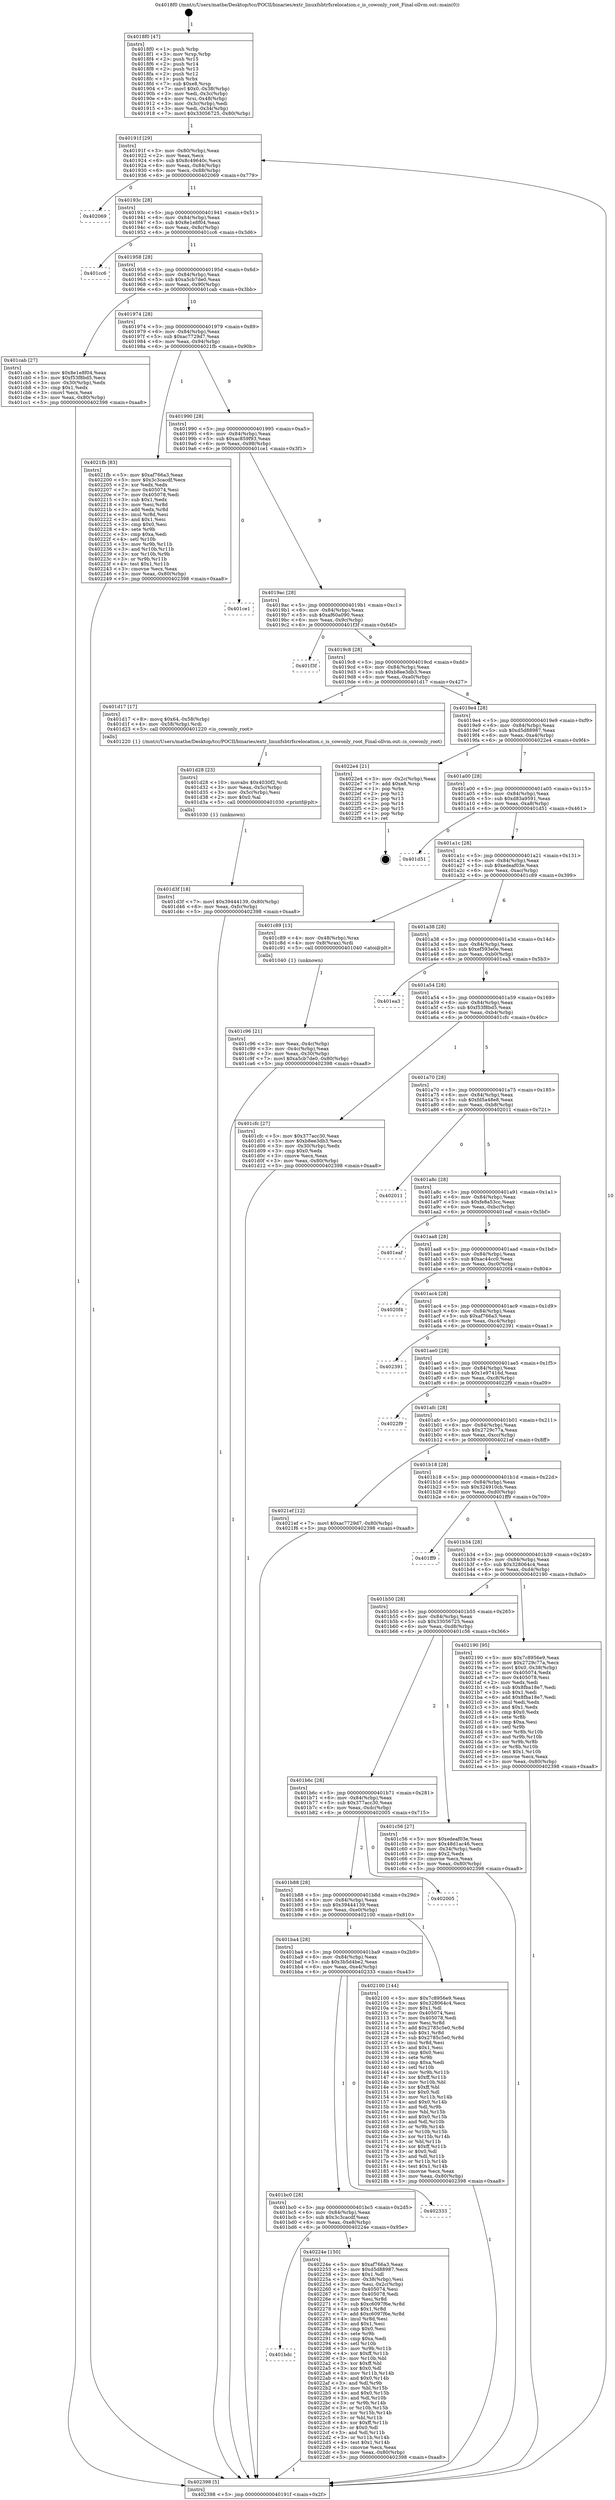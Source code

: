 digraph "0x4018f0" {
  label = "0x4018f0 (/mnt/c/Users/mathe/Desktop/tcc/POCII/binaries/extr_linuxfsbtrfsrelocation.c_is_cowonly_root_Final-ollvm.out::main(0))"
  labelloc = "t"
  node[shape=record]

  Entry [label="",width=0.3,height=0.3,shape=circle,fillcolor=black,style=filled]
  "0x40191f" [label="{
     0x40191f [29]\l
     | [instrs]\l
     &nbsp;&nbsp;0x40191f \<+3\>: mov -0x80(%rbp),%eax\l
     &nbsp;&nbsp;0x401922 \<+2\>: mov %eax,%ecx\l
     &nbsp;&nbsp;0x401924 \<+6\>: sub $0x8c49640c,%ecx\l
     &nbsp;&nbsp;0x40192a \<+6\>: mov %eax,-0x84(%rbp)\l
     &nbsp;&nbsp;0x401930 \<+6\>: mov %ecx,-0x88(%rbp)\l
     &nbsp;&nbsp;0x401936 \<+6\>: je 0000000000402069 \<main+0x779\>\l
  }"]
  "0x402069" [label="{
     0x402069\l
  }", style=dashed]
  "0x40193c" [label="{
     0x40193c [28]\l
     | [instrs]\l
     &nbsp;&nbsp;0x40193c \<+5\>: jmp 0000000000401941 \<main+0x51\>\l
     &nbsp;&nbsp;0x401941 \<+6\>: mov -0x84(%rbp),%eax\l
     &nbsp;&nbsp;0x401947 \<+5\>: sub $0x8e1e8f04,%eax\l
     &nbsp;&nbsp;0x40194c \<+6\>: mov %eax,-0x8c(%rbp)\l
     &nbsp;&nbsp;0x401952 \<+6\>: je 0000000000401cc6 \<main+0x3d6\>\l
  }"]
  Exit [label="",width=0.3,height=0.3,shape=circle,fillcolor=black,style=filled,peripheries=2]
  "0x401cc6" [label="{
     0x401cc6\l
  }", style=dashed]
  "0x401958" [label="{
     0x401958 [28]\l
     | [instrs]\l
     &nbsp;&nbsp;0x401958 \<+5\>: jmp 000000000040195d \<main+0x6d\>\l
     &nbsp;&nbsp;0x40195d \<+6\>: mov -0x84(%rbp),%eax\l
     &nbsp;&nbsp;0x401963 \<+5\>: sub $0xa5cb7de0,%eax\l
     &nbsp;&nbsp;0x401968 \<+6\>: mov %eax,-0x90(%rbp)\l
     &nbsp;&nbsp;0x40196e \<+6\>: je 0000000000401cab \<main+0x3bb\>\l
  }"]
  "0x401bdc" [label="{
     0x401bdc\l
  }", style=dashed]
  "0x401cab" [label="{
     0x401cab [27]\l
     | [instrs]\l
     &nbsp;&nbsp;0x401cab \<+5\>: mov $0x8e1e8f04,%eax\l
     &nbsp;&nbsp;0x401cb0 \<+5\>: mov $0xf53f8bd5,%ecx\l
     &nbsp;&nbsp;0x401cb5 \<+3\>: mov -0x30(%rbp),%edx\l
     &nbsp;&nbsp;0x401cb8 \<+3\>: cmp $0x1,%edx\l
     &nbsp;&nbsp;0x401cbb \<+3\>: cmovl %ecx,%eax\l
     &nbsp;&nbsp;0x401cbe \<+3\>: mov %eax,-0x80(%rbp)\l
     &nbsp;&nbsp;0x401cc1 \<+5\>: jmp 0000000000402398 \<main+0xaa8\>\l
  }"]
  "0x401974" [label="{
     0x401974 [28]\l
     | [instrs]\l
     &nbsp;&nbsp;0x401974 \<+5\>: jmp 0000000000401979 \<main+0x89\>\l
     &nbsp;&nbsp;0x401979 \<+6\>: mov -0x84(%rbp),%eax\l
     &nbsp;&nbsp;0x40197f \<+5\>: sub $0xac7729d7,%eax\l
     &nbsp;&nbsp;0x401984 \<+6\>: mov %eax,-0x94(%rbp)\l
     &nbsp;&nbsp;0x40198a \<+6\>: je 00000000004021fb \<main+0x90b\>\l
  }"]
  "0x40224e" [label="{
     0x40224e [150]\l
     | [instrs]\l
     &nbsp;&nbsp;0x40224e \<+5\>: mov $0xaf766a3,%eax\l
     &nbsp;&nbsp;0x402253 \<+5\>: mov $0xd5d88987,%ecx\l
     &nbsp;&nbsp;0x402258 \<+2\>: mov $0x1,%dl\l
     &nbsp;&nbsp;0x40225a \<+3\>: mov -0x38(%rbp),%esi\l
     &nbsp;&nbsp;0x40225d \<+3\>: mov %esi,-0x2c(%rbp)\l
     &nbsp;&nbsp;0x402260 \<+7\>: mov 0x405074,%esi\l
     &nbsp;&nbsp;0x402267 \<+7\>: mov 0x405078,%edi\l
     &nbsp;&nbsp;0x40226e \<+3\>: mov %esi,%r8d\l
     &nbsp;&nbsp;0x402271 \<+7\>: sub $0xc6097f6e,%r8d\l
     &nbsp;&nbsp;0x402278 \<+4\>: sub $0x1,%r8d\l
     &nbsp;&nbsp;0x40227c \<+7\>: add $0xc6097f6e,%r8d\l
     &nbsp;&nbsp;0x402283 \<+4\>: imul %r8d,%esi\l
     &nbsp;&nbsp;0x402287 \<+3\>: and $0x1,%esi\l
     &nbsp;&nbsp;0x40228a \<+3\>: cmp $0x0,%esi\l
     &nbsp;&nbsp;0x40228d \<+4\>: sete %r9b\l
     &nbsp;&nbsp;0x402291 \<+3\>: cmp $0xa,%edi\l
     &nbsp;&nbsp;0x402294 \<+4\>: setl %r10b\l
     &nbsp;&nbsp;0x402298 \<+3\>: mov %r9b,%r11b\l
     &nbsp;&nbsp;0x40229b \<+4\>: xor $0xff,%r11b\l
     &nbsp;&nbsp;0x40229f \<+3\>: mov %r10b,%bl\l
     &nbsp;&nbsp;0x4022a2 \<+3\>: xor $0xff,%bl\l
     &nbsp;&nbsp;0x4022a5 \<+3\>: xor $0x0,%dl\l
     &nbsp;&nbsp;0x4022a8 \<+3\>: mov %r11b,%r14b\l
     &nbsp;&nbsp;0x4022ab \<+4\>: and $0x0,%r14b\l
     &nbsp;&nbsp;0x4022af \<+3\>: and %dl,%r9b\l
     &nbsp;&nbsp;0x4022b2 \<+3\>: mov %bl,%r15b\l
     &nbsp;&nbsp;0x4022b5 \<+4\>: and $0x0,%r15b\l
     &nbsp;&nbsp;0x4022b9 \<+3\>: and %dl,%r10b\l
     &nbsp;&nbsp;0x4022bc \<+3\>: or %r9b,%r14b\l
     &nbsp;&nbsp;0x4022bf \<+3\>: or %r10b,%r15b\l
     &nbsp;&nbsp;0x4022c2 \<+3\>: xor %r15b,%r14b\l
     &nbsp;&nbsp;0x4022c5 \<+3\>: or %bl,%r11b\l
     &nbsp;&nbsp;0x4022c8 \<+4\>: xor $0xff,%r11b\l
     &nbsp;&nbsp;0x4022cc \<+3\>: or $0x0,%dl\l
     &nbsp;&nbsp;0x4022cf \<+3\>: and %dl,%r11b\l
     &nbsp;&nbsp;0x4022d2 \<+3\>: or %r11b,%r14b\l
     &nbsp;&nbsp;0x4022d5 \<+4\>: test $0x1,%r14b\l
     &nbsp;&nbsp;0x4022d9 \<+3\>: cmovne %ecx,%eax\l
     &nbsp;&nbsp;0x4022dc \<+3\>: mov %eax,-0x80(%rbp)\l
     &nbsp;&nbsp;0x4022df \<+5\>: jmp 0000000000402398 \<main+0xaa8\>\l
  }"]
  "0x4021fb" [label="{
     0x4021fb [83]\l
     | [instrs]\l
     &nbsp;&nbsp;0x4021fb \<+5\>: mov $0xaf766a3,%eax\l
     &nbsp;&nbsp;0x402200 \<+5\>: mov $0x3c3cacdf,%ecx\l
     &nbsp;&nbsp;0x402205 \<+2\>: xor %edx,%edx\l
     &nbsp;&nbsp;0x402207 \<+7\>: mov 0x405074,%esi\l
     &nbsp;&nbsp;0x40220e \<+7\>: mov 0x405078,%edi\l
     &nbsp;&nbsp;0x402215 \<+3\>: sub $0x1,%edx\l
     &nbsp;&nbsp;0x402218 \<+3\>: mov %esi,%r8d\l
     &nbsp;&nbsp;0x40221b \<+3\>: add %edx,%r8d\l
     &nbsp;&nbsp;0x40221e \<+4\>: imul %r8d,%esi\l
     &nbsp;&nbsp;0x402222 \<+3\>: and $0x1,%esi\l
     &nbsp;&nbsp;0x402225 \<+3\>: cmp $0x0,%esi\l
     &nbsp;&nbsp;0x402228 \<+4\>: sete %r9b\l
     &nbsp;&nbsp;0x40222c \<+3\>: cmp $0xa,%edi\l
     &nbsp;&nbsp;0x40222f \<+4\>: setl %r10b\l
     &nbsp;&nbsp;0x402233 \<+3\>: mov %r9b,%r11b\l
     &nbsp;&nbsp;0x402236 \<+3\>: and %r10b,%r11b\l
     &nbsp;&nbsp;0x402239 \<+3\>: xor %r10b,%r9b\l
     &nbsp;&nbsp;0x40223c \<+3\>: or %r9b,%r11b\l
     &nbsp;&nbsp;0x40223f \<+4\>: test $0x1,%r11b\l
     &nbsp;&nbsp;0x402243 \<+3\>: cmovne %ecx,%eax\l
     &nbsp;&nbsp;0x402246 \<+3\>: mov %eax,-0x80(%rbp)\l
     &nbsp;&nbsp;0x402249 \<+5\>: jmp 0000000000402398 \<main+0xaa8\>\l
  }"]
  "0x401990" [label="{
     0x401990 [28]\l
     | [instrs]\l
     &nbsp;&nbsp;0x401990 \<+5\>: jmp 0000000000401995 \<main+0xa5\>\l
     &nbsp;&nbsp;0x401995 \<+6\>: mov -0x84(%rbp),%eax\l
     &nbsp;&nbsp;0x40199b \<+5\>: sub $0xac859f93,%eax\l
     &nbsp;&nbsp;0x4019a0 \<+6\>: mov %eax,-0x98(%rbp)\l
     &nbsp;&nbsp;0x4019a6 \<+6\>: je 0000000000401ce1 \<main+0x3f1\>\l
  }"]
  "0x401bc0" [label="{
     0x401bc0 [28]\l
     | [instrs]\l
     &nbsp;&nbsp;0x401bc0 \<+5\>: jmp 0000000000401bc5 \<main+0x2d5\>\l
     &nbsp;&nbsp;0x401bc5 \<+6\>: mov -0x84(%rbp),%eax\l
     &nbsp;&nbsp;0x401bcb \<+5\>: sub $0x3c3cacdf,%eax\l
     &nbsp;&nbsp;0x401bd0 \<+6\>: mov %eax,-0xe8(%rbp)\l
     &nbsp;&nbsp;0x401bd6 \<+6\>: je 000000000040224e \<main+0x95e\>\l
  }"]
  "0x401ce1" [label="{
     0x401ce1\l
  }", style=dashed]
  "0x4019ac" [label="{
     0x4019ac [28]\l
     | [instrs]\l
     &nbsp;&nbsp;0x4019ac \<+5\>: jmp 00000000004019b1 \<main+0xc1\>\l
     &nbsp;&nbsp;0x4019b1 \<+6\>: mov -0x84(%rbp),%eax\l
     &nbsp;&nbsp;0x4019b7 \<+5\>: sub $0xaf60a090,%eax\l
     &nbsp;&nbsp;0x4019bc \<+6\>: mov %eax,-0x9c(%rbp)\l
     &nbsp;&nbsp;0x4019c2 \<+6\>: je 0000000000401f3f \<main+0x64f\>\l
  }"]
  "0x402333" [label="{
     0x402333\l
  }", style=dashed]
  "0x401f3f" [label="{
     0x401f3f\l
  }", style=dashed]
  "0x4019c8" [label="{
     0x4019c8 [28]\l
     | [instrs]\l
     &nbsp;&nbsp;0x4019c8 \<+5\>: jmp 00000000004019cd \<main+0xdd\>\l
     &nbsp;&nbsp;0x4019cd \<+6\>: mov -0x84(%rbp),%eax\l
     &nbsp;&nbsp;0x4019d3 \<+5\>: sub $0xb8ee3db3,%eax\l
     &nbsp;&nbsp;0x4019d8 \<+6\>: mov %eax,-0xa0(%rbp)\l
     &nbsp;&nbsp;0x4019de \<+6\>: je 0000000000401d17 \<main+0x427\>\l
  }"]
  "0x401ba4" [label="{
     0x401ba4 [28]\l
     | [instrs]\l
     &nbsp;&nbsp;0x401ba4 \<+5\>: jmp 0000000000401ba9 \<main+0x2b9\>\l
     &nbsp;&nbsp;0x401ba9 \<+6\>: mov -0x84(%rbp),%eax\l
     &nbsp;&nbsp;0x401baf \<+5\>: sub $0x3b5d4be2,%eax\l
     &nbsp;&nbsp;0x401bb4 \<+6\>: mov %eax,-0xe4(%rbp)\l
     &nbsp;&nbsp;0x401bba \<+6\>: je 0000000000402333 \<main+0xa43\>\l
  }"]
  "0x401d17" [label="{
     0x401d17 [17]\l
     | [instrs]\l
     &nbsp;&nbsp;0x401d17 \<+8\>: movq $0x64,-0x58(%rbp)\l
     &nbsp;&nbsp;0x401d1f \<+4\>: mov -0x58(%rbp),%rdi\l
     &nbsp;&nbsp;0x401d23 \<+5\>: call 0000000000401220 \<is_cowonly_root\>\l
     | [calls]\l
     &nbsp;&nbsp;0x401220 \{1\} (/mnt/c/Users/mathe/Desktop/tcc/POCII/binaries/extr_linuxfsbtrfsrelocation.c_is_cowonly_root_Final-ollvm.out::is_cowonly_root)\l
  }"]
  "0x4019e4" [label="{
     0x4019e4 [28]\l
     | [instrs]\l
     &nbsp;&nbsp;0x4019e4 \<+5\>: jmp 00000000004019e9 \<main+0xf9\>\l
     &nbsp;&nbsp;0x4019e9 \<+6\>: mov -0x84(%rbp),%eax\l
     &nbsp;&nbsp;0x4019ef \<+5\>: sub $0xd5d88987,%eax\l
     &nbsp;&nbsp;0x4019f4 \<+6\>: mov %eax,-0xa4(%rbp)\l
     &nbsp;&nbsp;0x4019fa \<+6\>: je 00000000004022e4 \<main+0x9f4\>\l
  }"]
  "0x402100" [label="{
     0x402100 [144]\l
     | [instrs]\l
     &nbsp;&nbsp;0x402100 \<+5\>: mov $0x7c8956e9,%eax\l
     &nbsp;&nbsp;0x402105 \<+5\>: mov $0x328064c4,%ecx\l
     &nbsp;&nbsp;0x40210a \<+2\>: mov $0x1,%dl\l
     &nbsp;&nbsp;0x40210c \<+7\>: mov 0x405074,%esi\l
     &nbsp;&nbsp;0x402113 \<+7\>: mov 0x405078,%edi\l
     &nbsp;&nbsp;0x40211a \<+3\>: mov %esi,%r8d\l
     &nbsp;&nbsp;0x40211d \<+7\>: add $0x2785c5e0,%r8d\l
     &nbsp;&nbsp;0x402124 \<+4\>: sub $0x1,%r8d\l
     &nbsp;&nbsp;0x402128 \<+7\>: sub $0x2785c5e0,%r8d\l
     &nbsp;&nbsp;0x40212f \<+4\>: imul %r8d,%esi\l
     &nbsp;&nbsp;0x402133 \<+3\>: and $0x1,%esi\l
     &nbsp;&nbsp;0x402136 \<+3\>: cmp $0x0,%esi\l
     &nbsp;&nbsp;0x402139 \<+4\>: sete %r9b\l
     &nbsp;&nbsp;0x40213d \<+3\>: cmp $0xa,%edi\l
     &nbsp;&nbsp;0x402140 \<+4\>: setl %r10b\l
     &nbsp;&nbsp;0x402144 \<+3\>: mov %r9b,%r11b\l
     &nbsp;&nbsp;0x402147 \<+4\>: xor $0xff,%r11b\l
     &nbsp;&nbsp;0x40214b \<+3\>: mov %r10b,%bl\l
     &nbsp;&nbsp;0x40214e \<+3\>: xor $0xff,%bl\l
     &nbsp;&nbsp;0x402151 \<+3\>: xor $0x0,%dl\l
     &nbsp;&nbsp;0x402154 \<+3\>: mov %r11b,%r14b\l
     &nbsp;&nbsp;0x402157 \<+4\>: and $0x0,%r14b\l
     &nbsp;&nbsp;0x40215b \<+3\>: and %dl,%r9b\l
     &nbsp;&nbsp;0x40215e \<+3\>: mov %bl,%r15b\l
     &nbsp;&nbsp;0x402161 \<+4\>: and $0x0,%r15b\l
     &nbsp;&nbsp;0x402165 \<+3\>: and %dl,%r10b\l
     &nbsp;&nbsp;0x402168 \<+3\>: or %r9b,%r14b\l
     &nbsp;&nbsp;0x40216b \<+3\>: or %r10b,%r15b\l
     &nbsp;&nbsp;0x40216e \<+3\>: xor %r15b,%r14b\l
     &nbsp;&nbsp;0x402171 \<+3\>: or %bl,%r11b\l
     &nbsp;&nbsp;0x402174 \<+4\>: xor $0xff,%r11b\l
     &nbsp;&nbsp;0x402178 \<+3\>: or $0x0,%dl\l
     &nbsp;&nbsp;0x40217b \<+3\>: and %dl,%r11b\l
     &nbsp;&nbsp;0x40217e \<+3\>: or %r11b,%r14b\l
     &nbsp;&nbsp;0x402181 \<+4\>: test $0x1,%r14b\l
     &nbsp;&nbsp;0x402185 \<+3\>: cmovne %ecx,%eax\l
     &nbsp;&nbsp;0x402188 \<+3\>: mov %eax,-0x80(%rbp)\l
     &nbsp;&nbsp;0x40218b \<+5\>: jmp 0000000000402398 \<main+0xaa8\>\l
  }"]
  "0x4022e4" [label="{
     0x4022e4 [21]\l
     | [instrs]\l
     &nbsp;&nbsp;0x4022e4 \<+3\>: mov -0x2c(%rbp),%eax\l
     &nbsp;&nbsp;0x4022e7 \<+7\>: add $0xe8,%rsp\l
     &nbsp;&nbsp;0x4022ee \<+1\>: pop %rbx\l
     &nbsp;&nbsp;0x4022ef \<+2\>: pop %r12\l
     &nbsp;&nbsp;0x4022f1 \<+2\>: pop %r13\l
     &nbsp;&nbsp;0x4022f3 \<+2\>: pop %r14\l
     &nbsp;&nbsp;0x4022f5 \<+2\>: pop %r15\l
     &nbsp;&nbsp;0x4022f7 \<+1\>: pop %rbp\l
     &nbsp;&nbsp;0x4022f8 \<+1\>: ret\l
  }"]
  "0x401a00" [label="{
     0x401a00 [28]\l
     | [instrs]\l
     &nbsp;&nbsp;0x401a00 \<+5\>: jmp 0000000000401a05 \<main+0x115\>\l
     &nbsp;&nbsp;0x401a05 \<+6\>: mov -0x84(%rbp),%eax\l
     &nbsp;&nbsp;0x401a0b \<+5\>: sub $0xd83a9591,%eax\l
     &nbsp;&nbsp;0x401a10 \<+6\>: mov %eax,-0xa8(%rbp)\l
     &nbsp;&nbsp;0x401a16 \<+6\>: je 0000000000401d51 \<main+0x461\>\l
  }"]
  "0x401b88" [label="{
     0x401b88 [28]\l
     | [instrs]\l
     &nbsp;&nbsp;0x401b88 \<+5\>: jmp 0000000000401b8d \<main+0x29d\>\l
     &nbsp;&nbsp;0x401b8d \<+6\>: mov -0x84(%rbp),%eax\l
     &nbsp;&nbsp;0x401b93 \<+5\>: sub $0x39444139,%eax\l
     &nbsp;&nbsp;0x401b98 \<+6\>: mov %eax,-0xe0(%rbp)\l
     &nbsp;&nbsp;0x401b9e \<+6\>: je 0000000000402100 \<main+0x810\>\l
  }"]
  "0x401d51" [label="{
     0x401d51\l
  }", style=dashed]
  "0x401a1c" [label="{
     0x401a1c [28]\l
     | [instrs]\l
     &nbsp;&nbsp;0x401a1c \<+5\>: jmp 0000000000401a21 \<main+0x131\>\l
     &nbsp;&nbsp;0x401a21 \<+6\>: mov -0x84(%rbp),%eax\l
     &nbsp;&nbsp;0x401a27 \<+5\>: sub $0xedeaf03e,%eax\l
     &nbsp;&nbsp;0x401a2c \<+6\>: mov %eax,-0xac(%rbp)\l
     &nbsp;&nbsp;0x401a32 \<+6\>: je 0000000000401c89 \<main+0x399\>\l
  }"]
  "0x402005" [label="{
     0x402005\l
  }", style=dashed]
  "0x401c89" [label="{
     0x401c89 [13]\l
     | [instrs]\l
     &nbsp;&nbsp;0x401c89 \<+4\>: mov -0x48(%rbp),%rax\l
     &nbsp;&nbsp;0x401c8d \<+4\>: mov 0x8(%rax),%rdi\l
     &nbsp;&nbsp;0x401c91 \<+5\>: call 0000000000401040 \<atoi@plt\>\l
     | [calls]\l
     &nbsp;&nbsp;0x401040 \{1\} (unknown)\l
  }"]
  "0x401a38" [label="{
     0x401a38 [28]\l
     | [instrs]\l
     &nbsp;&nbsp;0x401a38 \<+5\>: jmp 0000000000401a3d \<main+0x14d\>\l
     &nbsp;&nbsp;0x401a3d \<+6\>: mov -0x84(%rbp),%eax\l
     &nbsp;&nbsp;0x401a43 \<+5\>: sub $0xef593e0e,%eax\l
     &nbsp;&nbsp;0x401a48 \<+6\>: mov %eax,-0xb0(%rbp)\l
     &nbsp;&nbsp;0x401a4e \<+6\>: je 0000000000401ea3 \<main+0x5b3\>\l
  }"]
  "0x401d3f" [label="{
     0x401d3f [18]\l
     | [instrs]\l
     &nbsp;&nbsp;0x401d3f \<+7\>: movl $0x39444139,-0x80(%rbp)\l
     &nbsp;&nbsp;0x401d46 \<+6\>: mov %eax,-0xfc(%rbp)\l
     &nbsp;&nbsp;0x401d4c \<+5\>: jmp 0000000000402398 \<main+0xaa8\>\l
  }"]
  "0x401ea3" [label="{
     0x401ea3\l
  }", style=dashed]
  "0x401a54" [label="{
     0x401a54 [28]\l
     | [instrs]\l
     &nbsp;&nbsp;0x401a54 \<+5\>: jmp 0000000000401a59 \<main+0x169\>\l
     &nbsp;&nbsp;0x401a59 \<+6\>: mov -0x84(%rbp),%eax\l
     &nbsp;&nbsp;0x401a5f \<+5\>: sub $0xf53f8bd5,%eax\l
     &nbsp;&nbsp;0x401a64 \<+6\>: mov %eax,-0xb4(%rbp)\l
     &nbsp;&nbsp;0x401a6a \<+6\>: je 0000000000401cfc \<main+0x40c\>\l
  }"]
  "0x401d28" [label="{
     0x401d28 [23]\l
     | [instrs]\l
     &nbsp;&nbsp;0x401d28 \<+10\>: movabs $0x4030f2,%rdi\l
     &nbsp;&nbsp;0x401d32 \<+3\>: mov %eax,-0x5c(%rbp)\l
     &nbsp;&nbsp;0x401d35 \<+3\>: mov -0x5c(%rbp),%esi\l
     &nbsp;&nbsp;0x401d38 \<+2\>: mov $0x0,%al\l
     &nbsp;&nbsp;0x401d3a \<+5\>: call 0000000000401030 \<printf@plt\>\l
     | [calls]\l
     &nbsp;&nbsp;0x401030 \{1\} (unknown)\l
  }"]
  "0x401cfc" [label="{
     0x401cfc [27]\l
     | [instrs]\l
     &nbsp;&nbsp;0x401cfc \<+5\>: mov $0x377acc30,%eax\l
     &nbsp;&nbsp;0x401d01 \<+5\>: mov $0xb8ee3db3,%ecx\l
     &nbsp;&nbsp;0x401d06 \<+3\>: mov -0x30(%rbp),%edx\l
     &nbsp;&nbsp;0x401d09 \<+3\>: cmp $0x0,%edx\l
     &nbsp;&nbsp;0x401d0c \<+3\>: cmove %ecx,%eax\l
     &nbsp;&nbsp;0x401d0f \<+3\>: mov %eax,-0x80(%rbp)\l
     &nbsp;&nbsp;0x401d12 \<+5\>: jmp 0000000000402398 \<main+0xaa8\>\l
  }"]
  "0x401a70" [label="{
     0x401a70 [28]\l
     | [instrs]\l
     &nbsp;&nbsp;0x401a70 \<+5\>: jmp 0000000000401a75 \<main+0x185\>\l
     &nbsp;&nbsp;0x401a75 \<+6\>: mov -0x84(%rbp),%eax\l
     &nbsp;&nbsp;0x401a7b \<+5\>: sub $0xfd5a48e8,%eax\l
     &nbsp;&nbsp;0x401a80 \<+6\>: mov %eax,-0xb8(%rbp)\l
     &nbsp;&nbsp;0x401a86 \<+6\>: je 0000000000402011 \<main+0x721\>\l
  }"]
  "0x401c96" [label="{
     0x401c96 [21]\l
     | [instrs]\l
     &nbsp;&nbsp;0x401c96 \<+3\>: mov %eax,-0x4c(%rbp)\l
     &nbsp;&nbsp;0x401c99 \<+3\>: mov -0x4c(%rbp),%eax\l
     &nbsp;&nbsp;0x401c9c \<+3\>: mov %eax,-0x30(%rbp)\l
     &nbsp;&nbsp;0x401c9f \<+7\>: movl $0xa5cb7de0,-0x80(%rbp)\l
     &nbsp;&nbsp;0x401ca6 \<+5\>: jmp 0000000000402398 \<main+0xaa8\>\l
  }"]
  "0x402011" [label="{
     0x402011\l
  }", style=dashed]
  "0x401a8c" [label="{
     0x401a8c [28]\l
     | [instrs]\l
     &nbsp;&nbsp;0x401a8c \<+5\>: jmp 0000000000401a91 \<main+0x1a1\>\l
     &nbsp;&nbsp;0x401a91 \<+6\>: mov -0x84(%rbp),%eax\l
     &nbsp;&nbsp;0x401a97 \<+5\>: sub $0xfe8a53cc,%eax\l
     &nbsp;&nbsp;0x401a9c \<+6\>: mov %eax,-0xbc(%rbp)\l
     &nbsp;&nbsp;0x401aa2 \<+6\>: je 0000000000401eaf \<main+0x5bf\>\l
  }"]
  "0x4018f0" [label="{
     0x4018f0 [47]\l
     | [instrs]\l
     &nbsp;&nbsp;0x4018f0 \<+1\>: push %rbp\l
     &nbsp;&nbsp;0x4018f1 \<+3\>: mov %rsp,%rbp\l
     &nbsp;&nbsp;0x4018f4 \<+2\>: push %r15\l
     &nbsp;&nbsp;0x4018f6 \<+2\>: push %r14\l
     &nbsp;&nbsp;0x4018f8 \<+2\>: push %r13\l
     &nbsp;&nbsp;0x4018fa \<+2\>: push %r12\l
     &nbsp;&nbsp;0x4018fc \<+1\>: push %rbx\l
     &nbsp;&nbsp;0x4018fd \<+7\>: sub $0xe8,%rsp\l
     &nbsp;&nbsp;0x401904 \<+7\>: movl $0x0,-0x38(%rbp)\l
     &nbsp;&nbsp;0x40190b \<+3\>: mov %edi,-0x3c(%rbp)\l
     &nbsp;&nbsp;0x40190e \<+4\>: mov %rsi,-0x48(%rbp)\l
     &nbsp;&nbsp;0x401912 \<+3\>: mov -0x3c(%rbp),%edi\l
     &nbsp;&nbsp;0x401915 \<+3\>: mov %edi,-0x34(%rbp)\l
     &nbsp;&nbsp;0x401918 \<+7\>: movl $0x33056725,-0x80(%rbp)\l
  }"]
  "0x401eaf" [label="{
     0x401eaf\l
  }", style=dashed]
  "0x401aa8" [label="{
     0x401aa8 [28]\l
     | [instrs]\l
     &nbsp;&nbsp;0x401aa8 \<+5\>: jmp 0000000000401aad \<main+0x1bd\>\l
     &nbsp;&nbsp;0x401aad \<+6\>: mov -0x84(%rbp),%eax\l
     &nbsp;&nbsp;0x401ab3 \<+5\>: sub $0xac44cc0,%eax\l
     &nbsp;&nbsp;0x401ab8 \<+6\>: mov %eax,-0xc0(%rbp)\l
     &nbsp;&nbsp;0x401abe \<+6\>: je 00000000004020f4 \<main+0x804\>\l
  }"]
  "0x402398" [label="{
     0x402398 [5]\l
     | [instrs]\l
     &nbsp;&nbsp;0x402398 \<+5\>: jmp 000000000040191f \<main+0x2f\>\l
  }"]
  "0x4020f4" [label="{
     0x4020f4\l
  }", style=dashed]
  "0x401ac4" [label="{
     0x401ac4 [28]\l
     | [instrs]\l
     &nbsp;&nbsp;0x401ac4 \<+5\>: jmp 0000000000401ac9 \<main+0x1d9\>\l
     &nbsp;&nbsp;0x401ac9 \<+6\>: mov -0x84(%rbp),%eax\l
     &nbsp;&nbsp;0x401acf \<+5\>: sub $0xaf766a3,%eax\l
     &nbsp;&nbsp;0x401ad4 \<+6\>: mov %eax,-0xc4(%rbp)\l
     &nbsp;&nbsp;0x401ada \<+6\>: je 0000000000402391 \<main+0xaa1\>\l
  }"]
  "0x401b6c" [label="{
     0x401b6c [28]\l
     | [instrs]\l
     &nbsp;&nbsp;0x401b6c \<+5\>: jmp 0000000000401b71 \<main+0x281\>\l
     &nbsp;&nbsp;0x401b71 \<+6\>: mov -0x84(%rbp),%eax\l
     &nbsp;&nbsp;0x401b77 \<+5\>: sub $0x377acc30,%eax\l
     &nbsp;&nbsp;0x401b7c \<+6\>: mov %eax,-0xdc(%rbp)\l
     &nbsp;&nbsp;0x401b82 \<+6\>: je 0000000000402005 \<main+0x715\>\l
  }"]
  "0x402391" [label="{
     0x402391\l
  }", style=dashed]
  "0x401ae0" [label="{
     0x401ae0 [28]\l
     | [instrs]\l
     &nbsp;&nbsp;0x401ae0 \<+5\>: jmp 0000000000401ae5 \<main+0x1f5\>\l
     &nbsp;&nbsp;0x401ae5 \<+6\>: mov -0x84(%rbp),%eax\l
     &nbsp;&nbsp;0x401aeb \<+5\>: sub $0x1e97416d,%eax\l
     &nbsp;&nbsp;0x401af0 \<+6\>: mov %eax,-0xc8(%rbp)\l
     &nbsp;&nbsp;0x401af6 \<+6\>: je 00000000004022f9 \<main+0xa09\>\l
  }"]
  "0x401c56" [label="{
     0x401c56 [27]\l
     | [instrs]\l
     &nbsp;&nbsp;0x401c56 \<+5\>: mov $0xedeaf03e,%eax\l
     &nbsp;&nbsp;0x401c5b \<+5\>: mov $0x48d1ac46,%ecx\l
     &nbsp;&nbsp;0x401c60 \<+3\>: mov -0x34(%rbp),%edx\l
     &nbsp;&nbsp;0x401c63 \<+3\>: cmp $0x2,%edx\l
     &nbsp;&nbsp;0x401c66 \<+3\>: cmovne %ecx,%eax\l
     &nbsp;&nbsp;0x401c69 \<+3\>: mov %eax,-0x80(%rbp)\l
     &nbsp;&nbsp;0x401c6c \<+5\>: jmp 0000000000402398 \<main+0xaa8\>\l
  }"]
  "0x4022f9" [label="{
     0x4022f9\l
  }", style=dashed]
  "0x401afc" [label="{
     0x401afc [28]\l
     | [instrs]\l
     &nbsp;&nbsp;0x401afc \<+5\>: jmp 0000000000401b01 \<main+0x211\>\l
     &nbsp;&nbsp;0x401b01 \<+6\>: mov -0x84(%rbp),%eax\l
     &nbsp;&nbsp;0x401b07 \<+5\>: sub $0x2729c77a,%eax\l
     &nbsp;&nbsp;0x401b0c \<+6\>: mov %eax,-0xcc(%rbp)\l
     &nbsp;&nbsp;0x401b12 \<+6\>: je 00000000004021ef \<main+0x8ff\>\l
  }"]
  "0x401b50" [label="{
     0x401b50 [28]\l
     | [instrs]\l
     &nbsp;&nbsp;0x401b50 \<+5\>: jmp 0000000000401b55 \<main+0x265\>\l
     &nbsp;&nbsp;0x401b55 \<+6\>: mov -0x84(%rbp),%eax\l
     &nbsp;&nbsp;0x401b5b \<+5\>: sub $0x33056725,%eax\l
     &nbsp;&nbsp;0x401b60 \<+6\>: mov %eax,-0xd8(%rbp)\l
     &nbsp;&nbsp;0x401b66 \<+6\>: je 0000000000401c56 \<main+0x366\>\l
  }"]
  "0x4021ef" [label="{
     0x4021ef [12]\l
     | [instrs]\l
     &nbsp;&nbsp;0x4021ef \<+7\>: movl $0xac7729d7,-0x80(%rbp)\l
     &nbsp;&nbsp;0x4021f6 \<+5\>: jmp 0000000000402398 \<main+0xaa8\>\l
  }"]
  "0x401b18" [label="{
     0x401b18 [28]\l
     | [instrs]\l
     &nbsp;&nbsp;0x401b18 \<+5\>: jmp 0000000000401b1d \<main+0x22d\>\l
     &nbsp;&nbsp;0x401b1d \<+6\>: mov -0x84(%rbp),%eax\l
     &nbsp;&nbsp;0x401b23 \<+5\>: sub $0x324910cb,%eax\l
     &nbsp;&nbsp;0x401b28 \<+6\>: mov %eax,-0xd0(%rbp)\l
     &nbsp;&nbsp;0x401b2e \<+6\>: je 0000000000401ff9 \<main+0x709\>\l
  }"]
  "0x402190" [label="{
     0x402190 [95]\l
     | [instrs]\l
     &nbsp;&nbsp;0x402190 \<+5\>: mov $0x7c8956e9,%eax\l
     &nbsp;&nbsp;0x402195 \<+5\>: mov $0x2729c77a,%ecx\l
     &nbsp;&nbsp;0x40219a \<+7\>: movl $0x0,-0x38(%rbp)\l
     &nbsp;&nbsp;0x4021a1 \<+7\>: mov 0x405074,%edx\l
     &nbsp;&nbsp;0x4021a8 \<+7\>: mov 0x405078,%esi\l
     &nbsp;&nbsp;0x4021af \<+2\>: mov %edx,%edi\l
     &nbsp;&nbsp;0x4021b1 \<+6\>: sub $0x8fba18e7,%edi\l
     &nbsp;&nbsp;0x4021b7 \<+3\>: sub $0x1,%edi\l
     &nbsp;&nbsp;0x4021ba \<+6\>: add $0x8fba18e7,%edi\l
     &nbsp;&nbsp;0x4021c0 \<+3\>: imul %edi,%edx\l
     &nbsp;&nbsp;0x4021c3 \<+3\>: and $0x1,%edx\l
     &nbsp;&nbsp;0x4021c6 \<+3\>: cmp $0x0,%edx\l
     &nbsp;&nbsp;0x4021c9 \<+4\>: sete %r8b\l
     &nbsp;&nbsp;0x4021cd \<+3\>: cmp $0xa,%esi\l
     &nbsp;&nbsp;0x4021d0 \<+4\>: setl %r9b\l
     &nbsp;&nbsp;0x4021d4 \<+3\>: mov %r8b,%r10b\l
     &nbsp;&nbsp;0x4021d7 \<+3\>: and %r9b,%r10b\l
     &nbsp;&nbsp;0x4021da \<+3\>: xor %r9b,%r8b\l
     &nbsp;&nbsp;0x4021dd \<+3\>: or %r8b,%r10b\l
     &nbsp;&nbsp;0x4021e0 \<+4\>: test $0x1,%r10b\l
     &nbsp;&nbsp;0x4021e4 \<+3\>: cmovne %ecx,%eax\l
     &nbsp;&nbsp;0x4021e7 \<+3\>: mov %eax,-0x80(%rbp)\l
     &nbsp;&nbsp;0x4021ea \<+5\>: jmp 0000000000402398 \<main+0xaa8\>\l
  }"]
  "0x401ff9" [label="{
     0x401ff9\l
  }", style=dashed]
  "0x401b34" [label="{
     0x401b34 [28]\l
     | [instrs]\l
     &nbsp;&nbsp;0x401b34 \<+5\>: jmp 0000000000401b39 \<main+0x249\>\l
     &nbsp;&nbsp;0x401b39 \<+6\>: mov -0x84(%rbp),%eax\l
     &nbsp;&nbsp;0x401b3f \<+5\>: sub $0x328064c4,%eax\l
     &nbsp;&nbsp;0x401b44 \<+6\>: mov %eax,-0xd4(%rbp)\l
     &nbsp;&nbsp;0x401b4a \<+6\>: je 0000000000402190 \<main+0x8a0\>\l
  }"]
  Entry -> "0x4018f0" [label=" 1"]
  "0x40191f" -> "0x402069" [label=" 0"]
  "0x40191f" -> "0x40193c" [label=" 11"]
  "0x4022e4" -> Exit [label=" 1"]
  "0x40193c" -> "0x401cc6" [label=" 0"]
  "0x40193c" -> "0x401958" [label=" 11"]
  "0x40224e" -> "0x402398" [label=" 1"]
  "0x401958" -> "0x401cab" [label=" 1"]
  "0x401958" -> "0x401974" [label=" 10"]
  "0x401bc0" -> "0x401bdc" [label=" 0"]
  "0x401974" -> "0x4021fb" [label=" 1"]
  "0x401974" -> "0x401990" [label=" 9"]
  "0x401bc0" -> "0x40224e" [label=" 1"]
  "0x401990" -> "0x401ce1" [label=" 0"]
  "0x401990" -> "0x4019ac" [label=" 9"]
  "0x401ba4" -> "0x401bc0" [label=" 1"]
  "0x4019ac" -> "0x401f3f" [label=" 0"]
  "0x4019ac" -> "0x4019c8" [label=" 9"]
  "0x401ba4" -> "0x402333" [label=" 0"]
  "0x4019c8" -> "0x401d17" [label=" 1"]
  "0x4019c8" -> "0x4019e4" [label=" 8"]
  "0x4021fb" -> "0x402398" [label=" 1"]
  "0x4019e4" -> "0x4022e4" [label=" 1"]
  "0x4019e4" -> "0x401a00" [label=" 7"]
  "0x4021ef" -> "0x402398" [label=" 1"]
  "0x401a00" -> "0x401d51" [label=" 0"]
  "0x401a00" -> "0x401a1c" [label=" 7"]
  "0x402100" -> "0x402398" [label=" 1"]
  "0x401a1c" -> "0x401c89" [label=" 1"]
  "0x401a1c" -> "0x401a38" [label=" 6"]
  "0x401b88" -> "0x401ba4" [label=" 1"]
  "0x401a38" -> "0x401ea3" [label=" 0"]
  "0x401a38" -> "0x401a54" [label=" 6"]
  "0x402190" -> "0x402398" [label=" 1"]
  "0x401a54" -> "0x401cfc" [label=" 1"]
  "0x401a54" -> "0x401a70" [label=" 5"]
  "0x401b6c" -> "0x401b88" [label=" 2"]
  "0x401a70" -> "0x402011" [label=" 0"]
  "0x401a70" -> "0x401a8c" [label=" 5"]
  "0x401b6c" -> "0x402005" [label=" 0"]
  "0x401a8c" -> "0x401eaf" [label=" 0"]
  "0x401a8c" -> "0x401aa8" [label=" 5"]
  "0x401b88" -> "0x402100" [label=" 1"]
  "0x401aa8" -> "0x4020f4" [label=" 0"]
  "0x401aa8" -> "0x401ac4" [label=" 5"]
  "0x401d3f" -> "0x402398" [label=" 1"]
  "0x401ac4" -> "0x402391" [label=" 0"]
  "0x401ac4" -> "0x401ae0" [label=" 5"]
  "0x401d28" -> "0x401d3f" [label=" 1"]
  "0x401ae0" -> "0x4022f9" [label=" 0"]
  "0x401ae0" -> "0x401afc" [label=" 5"]
  "0x401d17" -> "0x401d28" [label=" 1"]
  "0x401afc" -> "0x4021ef" [label=" 1"]
  "0x401afc" -> "0x401b18" [label=" 4"]
  "0x401cab" -> "0x402398" [label=" 1"]
  "0x401b18" -> "0x401ff9" [label=" 0"]
  "0x401b18" -> "0x401b34" [label=" 4"]
  "0x401c96" -> "0x402398" [label=" 1"]
  "0x401b34" -> "0x402190" [label=" 1"]
  "0x401b34" -> "0x401b50" [label=" 3"]
  "0x401cfc" -> "0x402398" [label=" 1"]
  "0x401b50" -> "0x401c56" [label=" 1"]
  "0x401b50" -> "0x401b6c" [label=" 2"]
  "0x401c56" -> "0x402398" [label=" 1"]
  "0x4018f0" -> "0x40191f" [label=" 1"]
  "0x402398" -> "0x40191f" [label=" 10"]
  "0x401c89" -> "0x401c96" [label=" 1"]
}
